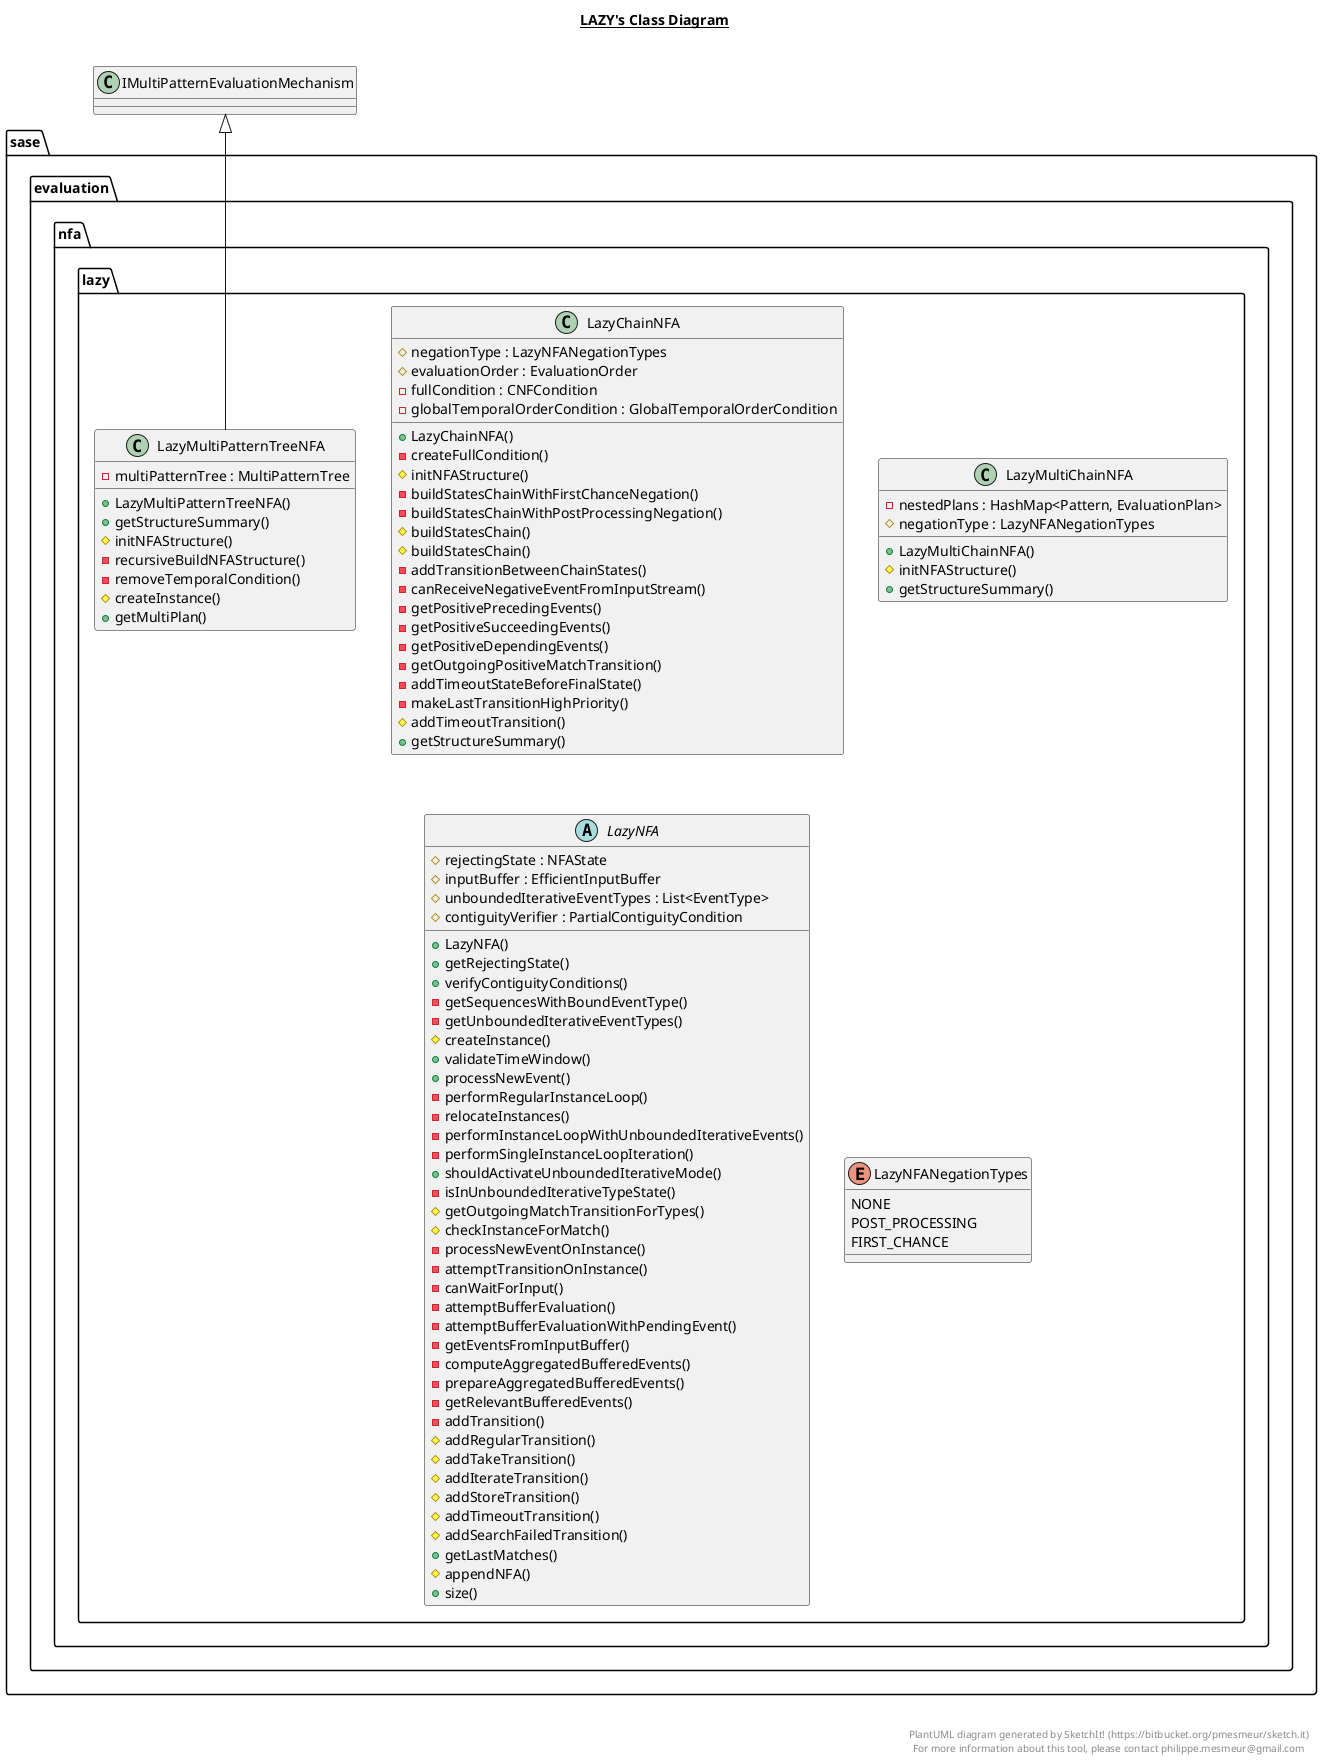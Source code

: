 @startuml

title __LAZY's Class Diagram__\n

  package sase.evaluation {
    package sase.evaluation.nfa {
      package sase.evaluation.nfa.lazy {
        class LazyChainNFA {
            # negationType : LazyNFANegationTypes
            # evaluationOrder : EvaluationOrder
            - fullCondition : CNFCondition
            - globalTemporalOrderCondition : GlobalTemporalOrderCondition
            + LazyChainNFA()
            - createFullCondition()
            # initNFAStructure()
            - buildStatesChainWithFirstChanceNegation()
            - buildStatesChainWithPostProcessingNegation()
            # buildStatesChain()
            # buildStatesChain()
            - addTransitionBetweenChainStates()
            - canReceiveNegativeEventFromInputStream()
            - getPositivePrecedingEvents()
            - getPositiveSucceedingEvents()
            - getPositiveDependingEvents()
            - getOutgoingPositiveMatchTransition()
            - addTimeoutStateBeforeFinalState()
            - makeLastTransitionHighPriority()
            # addTimeoutTransition()
            + getStructureSummary()
        }
      }
    }
  }
  

  package sase.evaluation {
    package sase.evaluation.nfa {
      package sase.evaluation.nfa.lazy {
        class LazyMultiChainNFA {
            - nestedPlans : HashMap<Pattern, EvaluationPlan>
            # negationType : LazyNFANegationTypes
            + LazyMultiChainNFA()
            # initNFAStructure()
            + getStructureSummary()
        }
      }
    }
  }
  

  package sase.evaluation {
    package sase.evaluation.nfa {
      package sase.evaluation.nfa.lazy {
        class LazyMultiPatternTreeNFA {
            - multiPatternTree : MultiPatternTree
            + LazyMultiPatternTreeNFA()
            + getStructureSummary()
            # initNFAStructure()
            - recursiveBuildNFAStructure()
            - removeTemporalCondition()
            # createInstance()
            + getMultiPlan()
        }
      }
    }
  }
  

  package sase.evaluation {
    package sase.evaluation.nfa {
      package sase.evaluation.nfa.lazy {
        abstract class LazyNFA {
            # rejectingState : NFAState
            # inputBuffer : EfficientInputBuffer
            # unboundedIterativeEventTypes : List<EventType>
            # contiguityVerifier : PartialContiguityCondition
            + LazyNFA()
            + getRejectingState()
            + verifyContiguityConditions()
            - getSequencesWithBoundEventType()
            - getUnboundedIterativeEventTypes()
            # createInstance()
            + validateTimeWindow()
            + processNewEvent()
            - performRegularInstanceLoop()
            - relocateInstances()
            - performInstanceLoopWithUnboundedIterativeEvents()
            - performSingleInstanceLoopIteration()
            + shouldActivateUnboundedIterativeMode()
            - isInUnboundedIterativeTypeState()
            # getOutgoingMatchTransitionForTypes()
            # checkInstanceForMatch()
            - processNewEventOnInstance()
            - attemptTransitionOnInstance()
            - canWaitForInput()
            - attemptBufferEvaluation()
            - attemptBufferEvaluationWithPendingEvent()
            - getEventsFromInputBuffer()
            - computeAggregatedBufferedEvents()
            - prepareAggregatedBufferedEvents()
            - getRelevantBufferedEvents()
            - addTransition()
            # addRegularTransition()
            # addTakeTransition()
            # addIterateTransition()
            # addStoreTransition()
            # addTimeoutTransition()
            # addSearchFailedTransition()
            + getLastMatches()
            # appendNFA()
            + size()
        }
      }
    }
  }
  

  package sase.evaluation {
    package sase.evaluation.nfa {
      package sase.evaluation.nfa.lazy {
        enum LazyNFANegationTypes {
          NONE
          POST_PROCESSING
          FIRST_CHANCE
        }
      }
    }
  }
  

  LazyMultiPatternTreeNFA -up-|> IMultiPatternEvaluationMechanism


right footer


PlantUML diagram generated by SketchIt! (https://bitbucket.org/pmesmeur/sketch.it)
For more information about this tool, please contact philippe.mesmeur@gmail.com
endfooter

@enduml
